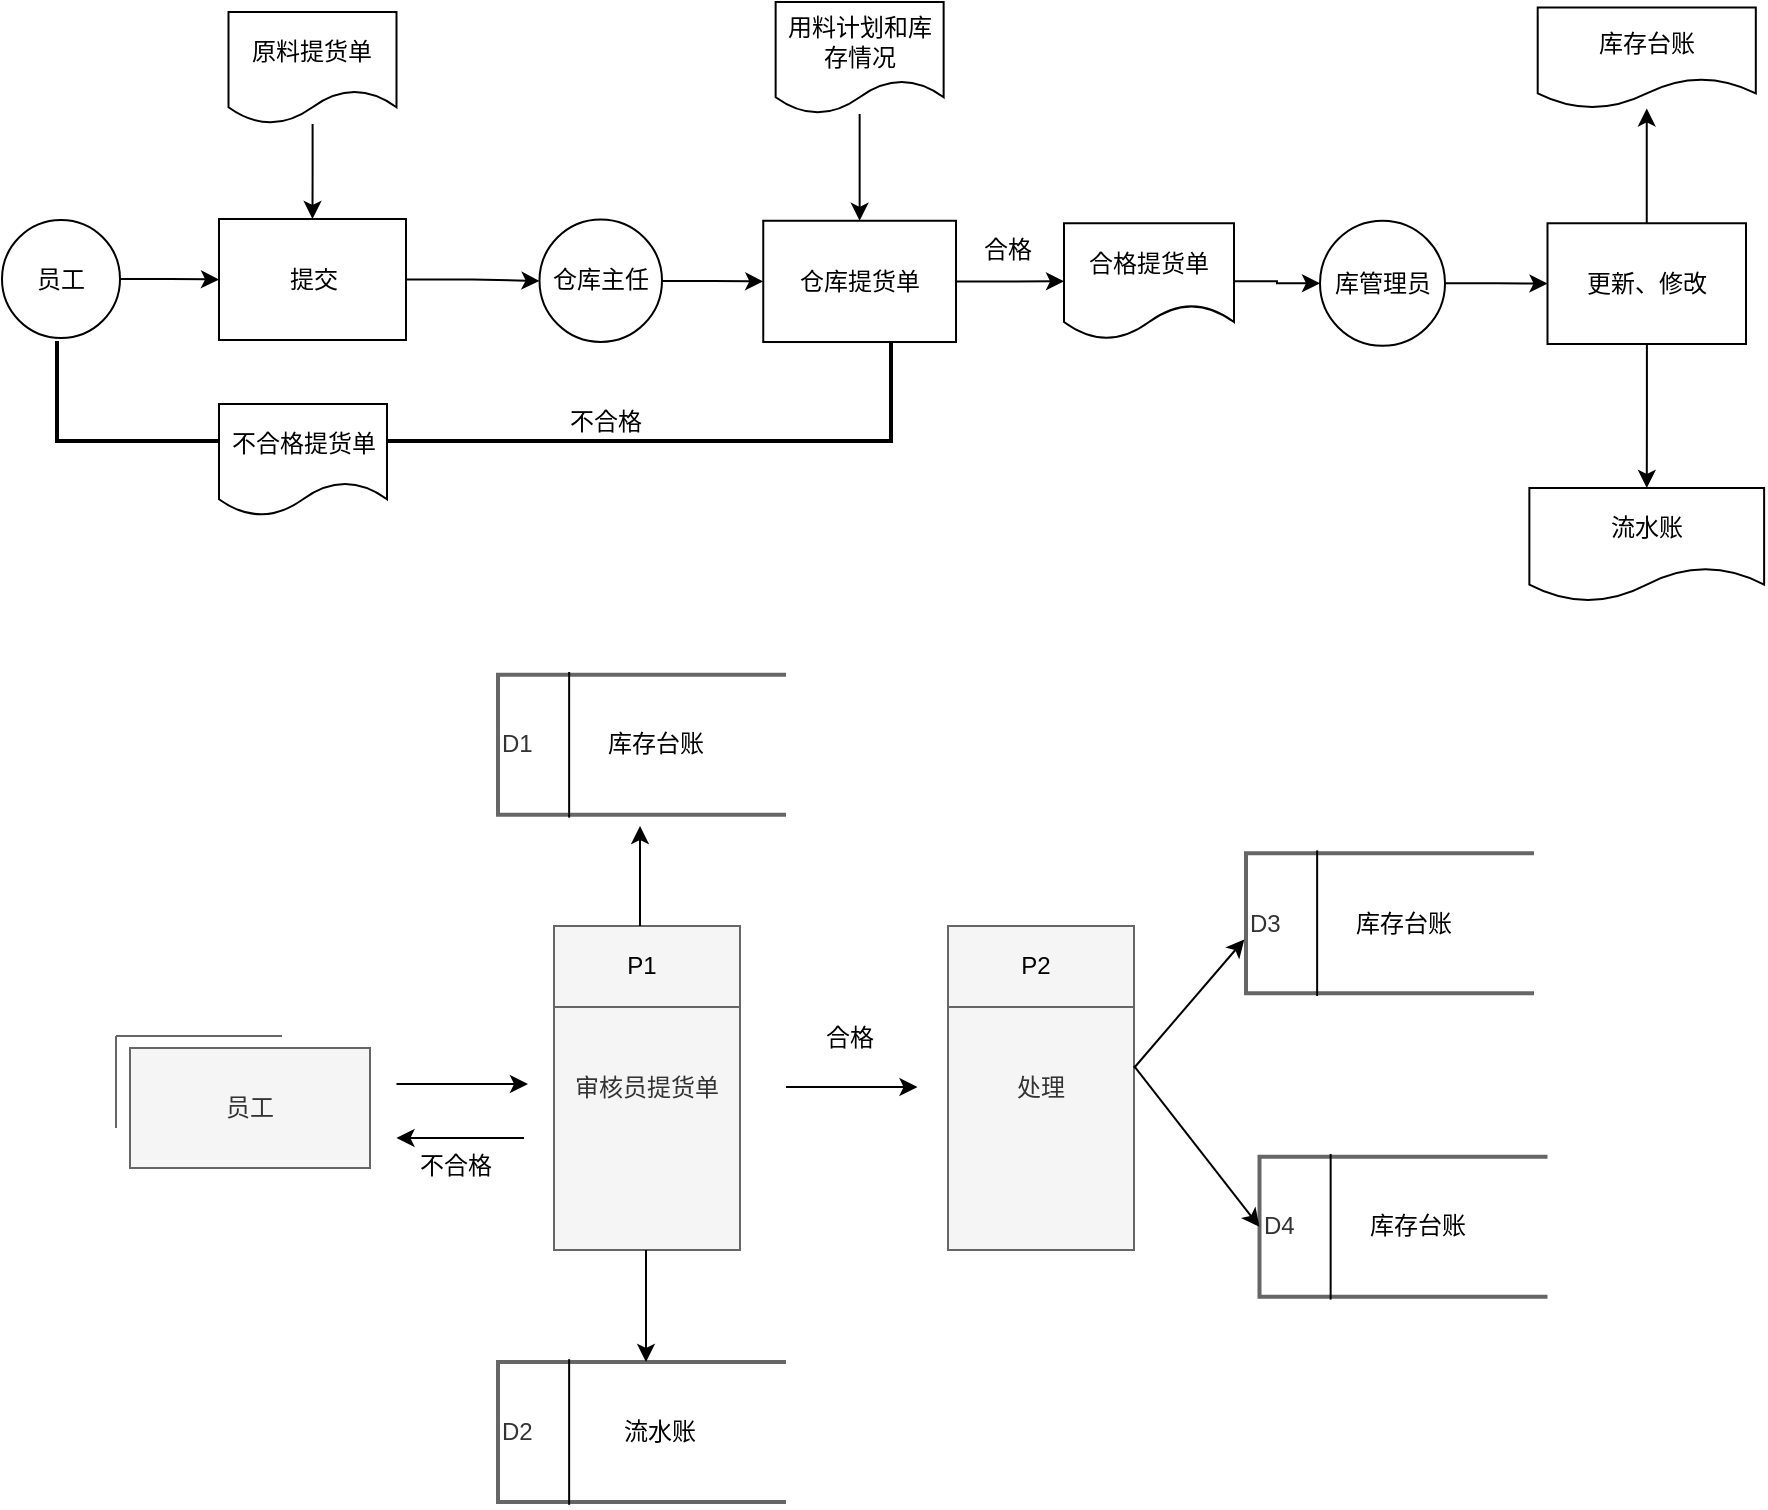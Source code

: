 <mxfile version="20.5.1" type="github">
  <diagram id="kySrjobcRyFkL0hatLoN" name="第 1 页">
    <mxGraphModel dx="1827" dy="600" grid="0" gridSize="10" guides="1" tooltips="1" connect="1" arrows="1" fold="1" page="1" pageScale="1" pageWidth="827" pageHeight="1169" math="0" shadow="0">
      <root>
        <mxCell id="0" />
        <mxCell id="1" parent="0" />
        <mxCell id="QMrwEV2rDX-M7GrpwGeN-3" value="" style="edgeStyle=orthogonalEdgeStyle;rounded=0;orthogonalLoop=1;jettySize=auto;html=1;" edge="1" parent="1" source="QMrwEV2rDX-M7GrpwGeN-1" target="QMrwEV2rDX-M7GrpwGeN-2">
          <mxGeometry relative="1" as="geometry" />
        </mxCell>
        <mxCell id="QMrwEV2rDX-M7GrpwGeN-1" value="员工" style="ellipse;whiteSpace=wrap;html=1;aspect=fixed;" vertex="1" parent="1">
          <mxGeometry x="-805" y="286" width="59" height="59" as="geometry" />
        </mxCell>
        <mxCell id="QMrwEV2rDX-M7GrpwGeN-7" value="" style="edgeStyle=orthogonalEdgeStyle;rounded=0;orthogonalLoop=1;jettySize=auto;html=1;" edge="1" parent="1" source="QMrwEV2rDX-M7GrpwGeN-2" target="QMrwEV2rDX-M7GrpwGeN-6">
          <mxGeometry relative="1" as="geometry" />
        </mxCell>
        <mxCell id="QMrwEV2rDX-M7GrpwGeN-2" value="提交" style="whiteSpace=wrap;html=1;" vertex="1" parent="1">
          <mxGeometry x="-696.5" y="285.5" width="93.5" height="60.5" as="geometry" />
        </mxCell>
        <mxCell id="QMrwEV2rDX-M7GrpwGeN-5" value="" style="edgeStyle=orthogonalEdgeStyle;rounded=0;orthogonalLoop=1;jettySize=auto;html=1;" edge="1" parent="1" source="QMrwEV2rDX-M7GrpwGeN-4" target="QMrwEV2rDX-M7GrpwGeN-2">
          <mxGeometry relative="1" as="geometry" />
        </mxCell>
        <mxCell id="QMrwEV2rDX-M7GrpwGeN-4" value="原料提货单" style="shape=document;whiteSpace=wrap;html=1;boundedLbl=1;gradientColor=none;" vertex="1" parent="1">
          <mxGeometry x="-691.75" y="182" width="84" height="56" as="geometry" />
        </mxCell>
        <mxCell id="QMrwEV2rDX-M7GrpwGeN-9" value="" style="edgeStyle=orthogonalEdgeStyle;rounded=0;orthogonalLoop=1;jettySize=auto;html=1;" edge="1" parent="1" source="QMrwEV2rDX-M7GrpwGeN-6" target="QMrwEV2rDX-M7GrpwGeN-8">
          <mxGeometry relative="1" as="geometry" />
        </mxCell>
        <mxCell id="QMrwEV2rDX-M7GrpwGeN-6" value="仓库主任" style="ellipse;whiteSpace=wrap;html=1;" vertex="1" parent="1">
          <mxGeometry x="-536.25" y="285.75" width="61.25" height="61.25" as="geometry" />
        </mxCell>
        <mxCell id="QMrwEV2rDX-M7GrpwGeN-15" value="" style="edgeStyle=orthogonalEdgeStyle;rounded=0;orthogonalLoop=1;jettySize=auto;html=1;" edge="1" parent="1" source="QMrwEV2rDX-M7GrpwGeN-8" target="QMrwEV2rDX-M7GrpwGeN-14">
          <mxGeometry relative="1" as="geometry" />
        </mxCell>
        <mxCell id="QMrwEV2rDX-M7GrpwGeN-8" value="仓库提货单" style="whiteSpace=wrap;html=1;" vertex="1" parent="1">
          <mxGeometry x="-424.37" y="286.38" width="96.38" height="60.63" as="geometry" />
        </mxCell>
        <mxCell id="QMrwEV2rDX-M7GrpwGeN-11" value="" style="edgeStyle=orthogonalEdgeStyle;rounded=0;orthogonalLoop=1;jettySize=auto;html=1;" edge="1" parent="1" source="QMrwEV2rDX-M7GrpwGeN-10" target="QMrwEV2rDX-M7GrpwGeN-8">
          <mxGeometry relative="1" as="geometry" />
        </mxCell>
        <mxCell id="QMrwEV2rDX-M7GrpwGeN-10" value="用料计划和库存情况" style="shape=document;whiteSpace=wrap;html=1;boundedLbl=1;gradientColor=none;" vertex="1" parent="1">
          <mxGeometry x="-418.18" y="177" width="84" height="56" as="geometry" />
        </mxCell>
        <mxCell id="QMrwEV2rDX-M7GrpwGeN-17" value="" style="edgeStyle=orthogonalEdgeStyle;rounded=0;orthogonalLoop=1;jettySize=auto;html=1;" edge="1" parent="1" source="QMrwEV2rDX-M7GrpwGeN-14" target="QMrwEV2rDX-M7GrpwGeN-16">
          <mxGeometry relative="1" as="geometry" />
        </mxCell>
        <mxCell id="QMrwEV2rDX-M7GrpwGeN-14" value="合格提货单" style="shape=document;whiteSpace=wrap;html=1;boundedLbl=1;" vertex="1" parent="1">
          <mxGeometry x="-274" y="287.65" width="85" height="58.1" as="geometry" />
        </mxCell>
        <mxCell id="QMrwEV2rDX-M7GrpwGeN-19" value="" style="edgeStyle=orthogonalEdgeStyle;rounded=0;orthogonalLoop=1;jettySize=auto;html=1;" edge="1" parent="1" source="QMrwEV2rDX-M7GrpwGeN-16" target="QMrwEV2rDX-M7GrpwGeN-18">
          <mxGeometry relative="1" as="geometry" />
        </mxCell>
        <mxCell id="QMrwEV2rDX-M7GrpwGeN-16" value="库管理员" style="ellipse;whiteSpace=wrap;html=1;aspect=fixed;gradientColor=none;" vertex="1" parent="1">
          <mxGeometry x="-146" y="286.38" width="62.5" height="62.5" as="geometry" />
        </mxCell>
        <mxCell id="QMrwEV2rDX-M7GrpwGeN-21" value="" style="edgeStyle=orthogonalEdgeStyle;rounded=0;orthogonalLoop=1;jettySize=auto;html=1;" edge="1" parent="1" source="QMrwEV2rDX-M7GrpwGeN-18" target="QMrwEV2rDX-M7GrpwGeN-20">
          <mxGeometry relative="1" as="geometry" />
        </mxCell>
        <mxCell id="QMrwEV2rDX-M7GrpwGeN-23" value="" style="edgeStyle=orthogonalEdgeStyle;rounded=0;orthogonalLoop=1;jettySize=auto;html=1;" edge="1" parent="1" source="QMrwEV2rDX-M7GrpwGeN-18" target="QMrwEV2rDX-M7GrpwGeN-22">
          <mxGeometry relative="1" as="geometry" />
        </mxCell>
        <mxCell id="QMrwEV2rDX-M7GrpwGeN-18" value="更新、修改" style="whiteSpace=wrap;html=1;gradientColor=none;" vertex="1" parent="1">
          <mxGeometry x="-32.25" y="287.63" width="99.25" height="60.37" as="geometry" />
        </mxCell>
        <mxCell id="QMrwEV2rDX-M7GrpwGeN-20" value="库存台账" style="shape=document;whiteSpace=wrap;html=1;boundedLbl=1;gradientColor=none;" vertex="1" parent="1">
          <mxGeometry x="-37.15" y="179.78" width="109.06" height="50.44" as="geometry" />
        </mxCell>
        <mxCell id="QMrwEV2rDX-M7GrpwGeN-22" value="流水账" style="shape=document;whiteSpace=wrap;html=1;boundedLbl=1;gradientColor=none;" vertex="1" parent="1">
          <mxGeometry x="-41.32" y="420" width="117.38" height="56.82" as="geometry" />
        </mxCell>
        <mxCell id="QMrwEV2rDX-M7GrpwGeN-24" value="合格" style="text;html=1;strokeColor=none;fillColor=none;align=center;verticalAlign=middle;whiteSpace=wrap;rounded=0;" vertex="1" parent="1">
          <mxGeometry x="-332" y="285.5" width="60" height="30" as="geometry" />
        </mxCell>
        <mxCell id="QMrwEV2rDX-M7GrpwGeN-27" value="" style="strokeWidth=2;html=1;shape=mxgraph.flowchart.annotation_1;align=left;pointerEvents=1;gradientColor=none;rotation=-90;" vertex="1" parent="1">
          <mxGeometry x="-594" y="163" width="50" height="417" as="geometry" />
        </mxCell>
        <mxCell id="QMrwEV2rDX-M7GrpwGeN-28" value="不合格提货单" style="shape=document;whiteSpace=wrap;html=1;boundedLbl=1;gradientColor=none;" vertex="1" parent="1">
          <mxGeometry x="-696.5" y="378" width="84" height="56" as="geometry" />
        </mxCell>
        <mxCell id="QMrwEV2rDX-M7GrpwGeN-29" value="不合格" style="text;html=1;strokeColor=none;fillColor=none;align=center;verticalAlign=middle;whiteSpace=wrap;rounded=0;" vertex="1" parent="1">
          <mxGeometry x="-533" y="372" width="60" height="30" as="geometry" />
        </mxCell>
        <mxCell id="QMrwEV2rDX-M7GrpwGeN-30" value="员工" style="rounded=0;whiteSpace=wrap;html=1;fillColor=#f5f5f5;fontColor=#333333;strokeColor=#666666;" vertex="1" parent="1">
          <mxGeometry x="-741" y="700" width="120" height="60" as="geometry" />
        </mxCell>
        <mxCell id="QMrwEV2rDX-M7GrpwGeN-32" value="" style="endArrow=none;html=1;rounded=0;fillColor=#f5f5f5;strokeColor=#666666;" edge="1" parent="1">
          <mxGeometry width="50" height="50" relative="1" as="geometry">
            <mxPoint x="-748" y="694" as="sourcePoint" />
            <mxPoint x="-665" y="694" as="targetPoint" />
          </mxGeometry>
        </mxCell>
        <mxCell id="QMrwEV2rDX-M7GrpwGeN-33" value="" style="endArrow=none;html=1;rounded=0;fillColor=#f5f5f5;strokeColor=#666666;" edge="1" parent="1">
          <mxGeometry width="50" height="50" relative="1" as="geometry">
            <mxPoint x="-748" y="740" as="sourcePoint" />
            <mxPoint x="-748" y="694" as="targetPoint" />
          </mxGeometry>
        </mxCell>
        <mxCell id="QMrwEV2rDX-M7GrpwGeN-35" value="" style="endArrow=classic;html=1;rounded=0;" edge="1" parent="1">
          <mxGeometry width="50" height="50" relative="1" as="geometry">
            <mxPoint x="-607.75" y="718" as="sourcePoint" />
            <mxPoint x="-542" y="718" as="targetPoint" />
          </mxGeometry>
        </mxCell>
        <mxCell id="QMrwEV2rDX-M7GrpwGeN-38" value="审核员提货单" style="rounded=0;whiteSpace=wrap;html=1;fillColor=#f5f5f5;fontColor=#333333;strokeColor=#666666;" vertex="1" parent="1">
          <mxGeometry x="-529" y="639" width="93" height="162" as="geometry" />
        </mxCell>
        <mxCell id="QMrwEV2rDX-M7GrpwGeN-39" value="" style="endArrow=none;html=1;rounded=0;entryX=1;entryY=0.25;entryDx=0;entryDy=0;exitX=0;exitY=0.25;exitDx=0;exitDy=0;fillColor=#f5f5f5;strokeColor=#666666;" edge="1" parent="1" source="QMrwEV2rDX-M7GrpwGeN-38" target="QMrwEV2rDX-M7GrpwGeN-38">
          <mxGeometry width="50" height="50" relative="1" as="geometry">
            <mxPoint x="-529" y="683" as="sourcePoint" />
            <mxPoint x="-479" y="633" as="targetPoint" />
          </mxGeometry>
        </mxCell>
        <mxCell id="QMrwEV2rDX-M7GrpwGeN-40" value="P1" style="text;html=1;strokeColor=none;fillColor=none;align=center;verticalAlign=middle;whiteSpace=wrap;rounded=0;" vertex="1" parent="1">
          <mxGeometry x="-515" y="644" width="60" height="30" as="geometry" />
        </mxCell>
        <mxCell id="QMrwEV2rDX-M7GrpwGeN-42" value="处理" style="rounded=0;whiteSpace=wrap;html=1;fillColor=#f5f5f5;fontColor=#333333;strokeColor=#666666;" vertex="1" parent="1">
          <mxGeometry x="-332" y="639" width="93" height="162" as="geometry" />
        </mxCell>
        <mxCell id="QMrwEV2rDX-M7GrpwGeN-43" value="" style="endArrow=none;html=1;rounded=0;entryX=1;entryY=0.25;entryDx=0;entryDy=0;exitX=0;exitY=0.25;exitDx=0;exitDy=0;fillColor=#f5f5f5;strokeColor=#666666;" edge="1" parent="1" source="QMrwEV2rDX-M7GrpwGeN-42" target="QMrwEV2rDX-M7GrpwGeN-42">
          <mxGeometry width="50" height="50" relative="1" as="geometry">
            <mxPoint x="-332" y="683" as="sourcePoint" />
            <mxPoint x="-282" y="633" as="targetPoint" />
          </mxGeometry>
        </mxCell>
        <mxCell id="QMrwEV2rDX-M7GrpwGeN-44" value="P2" style="text;html=1;strokeColor=none;fillColor=none;align=center;verticalAlign=middle;whiteSpace=wrap;rounded=0;" vertex="1" parent="1">
          <mxGeometry x="-318" y="644" width="60" height="30" as="geometry" />
        </mxCell>
        <mxCell id="QMrwEV2rDX-M7GrpwGeN-45" value="" style="endArrow=classic;html=1;rounded=0;" edge="1" parent="1">
          <mxGeometry width="50" height="50" relative="1" as="geometry">
            <mxPoint x="-413" y="719.5" as="sourcePoint" />
            <mxPoint x="-347.25" y="719.5" as="targetPoint" />
          </mxGeometry>
        </mxCell>
        <mxCell id="QMrwEV2rDX-M7GrpwGeN-46" value="" style="endArrow=classic;html=1;rounded=0;" edge="1" parent="1">
          <mxGeometry width="50" height="50" relative="1" as="geometry">
            <mxPoint x="-544" y="745" as="sourcePoint" />
            <mxPoint x="-607.75" y="745" as="targetPoint" />
          </mxGeometry>
        </mxCell>
        <mxCell id="QMrwEV2rDX-M7GrpwGeN-47" value="不合格" style="text;html=1;strokeColor=none;fillColor=none;align=center;verticalAlign=middle;whiteSpace=wrap;rounded=0;" vertex="1" parent="1">
          <mxGeometry x="-607.75" y="744" width="60" height="30" as="geometry" />
        </mxCell>
        <mxCell id="QMrwEV2rDX-M7GrpwGeN-48" value="合格" style="text;html=1;strokeColor=none;fillColor=none;align=center;verticalAlign=middle;whiteSpace=wrap;rounded=0;" vertex="1" parent="1">
          <mxGeometry x="-411" y="680" width="60" height="30" as="geometry" />
        </mxCell>
        <mxCell id="QMrwEV2rDX-M7GrpwGeN-50" value="" style="endArrow=classic;html=1;rounded=0;" edge="1" parent="1">
          <mxGeometry width="50" height="50" relative="1" as="geometry">
            <mxPoint x="-486" y="639" as="sourcePoint" />
            <mxPoint x="-486" y="589" as="targetPoint" />
          </mxGeometry>
        </mxCell>
        <mxCell id="QMrwEV2rDX-M7GrpwGeN-51" value="D1" style="strokeWidth=2;html=1;shape=mxgraph.flowchart.annotation_1;align=left;pointerEvents=1;fillColor=#f5f5f5;fontColor=#333333;strokeColor=#666666;" vertex="1" parent="1">
          <mxGeometry x="-557" y="513.4" width="144" height="70" as="geometry" />
        </mxCell>
        <mxCell id="QMrwEV2rDX-M7GrpwGeN-53" value="" style="endArrow=none;html=1;rounded=0;entryX=0.247;entryY=-0.02;entryDx=0;entryDy=0;entryPerimeter=0;exitX=0.247;exitY=1.02;exitDx=0;exitDy=0;exitPerimeter=0;" edge="1" parent="1" source="QMrwEV2rDX-M7GrpwGeN-51" target="QMrwEV2rDX-M7GrpwGeN-51">
          <mxGeometry width="50" height="50" relative="1" as="geometry">
            <mxPoint x="-530" y="583.4" as="sourcePoint" />
            <mxPoint x="-480" y="533.4" as="targetPoint" />
          </mxGeometry>
        </mxCell>
        <mxCell id="QMrwEV2rDX-M7GrpwGeN-54" value="库存台账" style="text;html=1;strokeColor=none;fillColor=none;align=center;verticalAlign=middle;whiteSpace=wrap;rounded=0;" vertex="1" parent="1">
          <mxGeometry x="-508" y="533.4" width="60" height="30" as="geometry" />
        </mxCell>
        <mxCell id="QMrwEV2rDX-M7GrpwGeN-55" value="D3" style="strokeWidth=2;html=1;shape=mxgraph.flowchart.annotation_1;align=left;pointerEvents=1;fillColor=#f5f5f5;fontColor=#333333;strokeColor=#666666;" vertex="1" parent="1">
          <mxGeometry x="-183" y="602.6" width="144" height="70" as="geometry" />
        </mxCell>
        <mxCell id="QMrwEV2rDX-M7GrpwGeN-56" value="" style="endArrow=none;html=1;rounded=0;entryX=0.247;entryY=-0.02;entryDx=0;entryDy=0;entryPerimeter=0;exitX=0.247;exitY=1.02;exitDx=0;exitDy=0;exitPerimeter=0;" edge="1" parent="1" source="QMrwEV2rDX-M7GrpwGeN-55" target="QMrwEV2rDX-M7GrpwGeN-55">
          <mxGeometry width="50" height="50" relative="1" as="geometry">
            <mxPoint x="-156" y="672.6" as="sourcePoint" />
            <mxPoint x="-106" y="622.6" as="targetPoint" />
          </mxGeometry>
        </mxCell>
        <mxCell id="QMrwEV2rDX-M7GrpwGeN-57" value="库存台账" style="text;html=1;strokeColor=none;fillColor=none;align=center;verticalAlign=middle;whiteSpace=wrap;rounded=0;" vertex="1" parent="1">
          <mxGeometry x="-134" y="622.6" width="60" height="30" as="geometry" />
        </mxCell>
        <mxCell id="QMrwEV2rDX-M7GrpwGeN-58" value="D4" style="strokeWidth=2;html=1;shape=mxgraph.flowchart.annotation_1;align=left;pointerEvents=1;fillColor=#f5f5f5;fontColor=#333333;strokeColor=#666666;" vertex="1" parent="1">
          <mxGeometry x="-176.25" y="754.4" width="144" height="70" as="geometry" />
        </mxCell>
        <mxCell id="QMrwEV2rDX-M7GrpwGeN-59" value="" style="endArrow=none;html=1;rounded=0;entryX=0.247;entryY=-0.02;entryDx=0;entryDy=0;entryPerimeter=0;exitX=0.247;exitY=1.02;exitDx=0;exitDy=0;exitPerimeter=0;" edge="1" parent="1" source="QMrwEV2rDX-M7GrpwGeN-58" target="QMrwEV2rDX-M7GrpwGeN-58">
          <mxGeometry width="50" height="50" relative="1" as="geometry">
            <mxPoint x="-149.25" y="824.4" as="sourcePoint" />
            <mxPoint x="-99.25" y="774.4" as="targetPoint" />
          </mxGeometry>
        </mxCell>
        <mxCell id="QMrwEV2rDX-M7GrpwGeN-60" value="库存台账" style="text;html=1;strokeColor=none;fillColor=none;align=center;verticalAlign=middle;whiteSpace=wrap;rounded=0;" vertex="1" parent="1">
          <mxGeometry x="-127.25" y="774.4" width="60" height="30" as="geometry" />
        </mxCell>
        <mxCell id="QMrwEV2rDX-M7GrpwGeN-61" value="" style="endArrow=classic;html=1;rounded=0;entryX=-0.006;entryY=0.617;entryDx=0;entryDy=0;entryPerimeter=0;" edge="1" parent="1" target="QMrwEV2rDX-M7GrpwGeN-55">
          <mxGeometry width="50" height="50" relative="1" as="geometry">
            <mxPoint x="-239" y="710" as="sourcePoint" />
            <mxPoint x="-189" y="660" as="targetPoint" />
          </mxGeometry>
        </mxCell>
        <mxCell id="QMrwEV2rDX-M7GrpwGeN-62" value="" style="endArrow=classic;html=1;rounded=0;entryX=0;entryY=0.5;entryDx=0;entryDy=0;entryPerimeter=0;exitX=1;exitY=0.432;exitDx=0;exitDy=0;exitPerimeter=0;" edge="1" parent="1" source="QMrwEV2rDX-M7GrpwGeN-42" target="QMrwEV2rDX-M7GrpwGeN-58">
          <mxGeometry width="50" height="50" relative="1" as="geometry">
            <mxPoint x="-229" y="730" as="sourcePoint" />
            <mxPoint x="-179" y="680" as="targetPoint" />
          </mxGeometry>
        </mxCell>
        <mxCell id="QMrwEV2rDX-M7GrpwGeN-63" value="D2" style="strokeWidth=2;html=1;shape=mxgraph.flowchart.annotation_1;align=left;pointerEvents=1;fillColor=#f5f5f5;fontColor=#333333;strokeColor=#666666;" vertex="1" parent="1">
          <mxGeometry x="-557" y="857" width="144" height="70" as="geometry" />
        </mxCell>
        <mxCell id="QMrwEV2rDX-M7GrpwGeN-64" value="" style="endArrow=none;html=1;rounded=0;entryX=0.247;entryY=-0.02;entryDx=0;entryDy=0;entryPerimeter=0;exitX=0.247;exitY=1.02;exitDx=0;exitDy=0;exitPerimeter=0;" edge="1" parent="1" source="QMrwEV2rDX-M7GrpwGeN-63" target="QMrwEV2rDX-M7GrpwGeN-63">
          <mxGeometry width="50" height="50" relative="1" as="geometry">
            <mxPoint x="-530" y="915.4" as="sourcePoint" />
            <mxPoint x="-480" y="865.4" as="targetPoint" />
          </mxGeometry>
        </mxCell>
        <mxCell id="QMrwEV2rDX-M7GrpwGeN-65" value="流水账" style="text;html=1;strokeColor=none;fillColor=none;align=center;verticalAlign=middle;whiteSpace=wrap;rounded=0;" vertex="1" parent="1">
          <mxGeometry x="-506" y="877" width="60" height="30" as="geometry" />
        </mxCell>
        <mxCell id="QMrwEV2rDX-M7GrpwGeN-67" value="" style="endArrow=classic;html=1;rounded=0;" edge="1" parent="1">
          <mxGeometry width="50" height="50" relative="1" as="geometry">
            <mxPoint x="-483" y="801" as="sourcePoint" />
            <mxPoint x="-483" y="857" as="targetPoint" />
          </mxGeometry>
        </mxCell>
      </root>
    </mxGraphModel>
  </diagram>
</mxfile>
